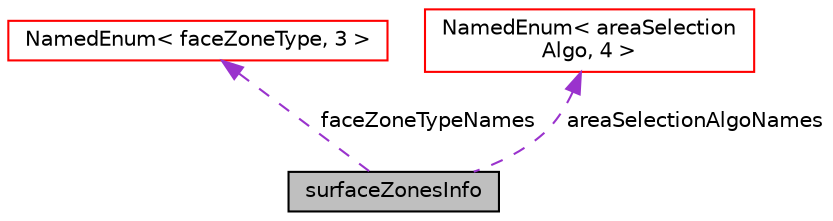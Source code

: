 digraph "surfaceZonesInfo"
{
  bgcolor="transparent";
  edge [fontname="Helvetica",fontsize="10",labelfontname="Helvetica",labelfontsize="10"];
  node [fontname="Helvetica",fontsize="10",shape=record];
  Node1 [label="surfaceZonesInfo",height=0.2,width=0.4,color="black", fillcolor="grey75", style="filled", fontcolor="black"];
  Node2 -> Node1 [dir="back",color="darkorchid3",fontsize="10",style="dashed",label=" faceZoneTypeNames" ,fontname="Helvetica"];
  Node2 [label="NamedEnum\< faceZoneType, 3 \>",height=0.2,width=0.4,color="red",URL="$a01602.html"];
  Node3 -> Node1 [dir="back",color="darkorchid3",fontsize="10",style="dashed",label=" areaSelectionAlgoNames" ,fontname="Helvetica"];
  Node3 [label="NamedEnum\< areaSelection\lAlgo, 4 \>",height=0.2,width=0.4,color="red",URL="$a01602.html"];
}
